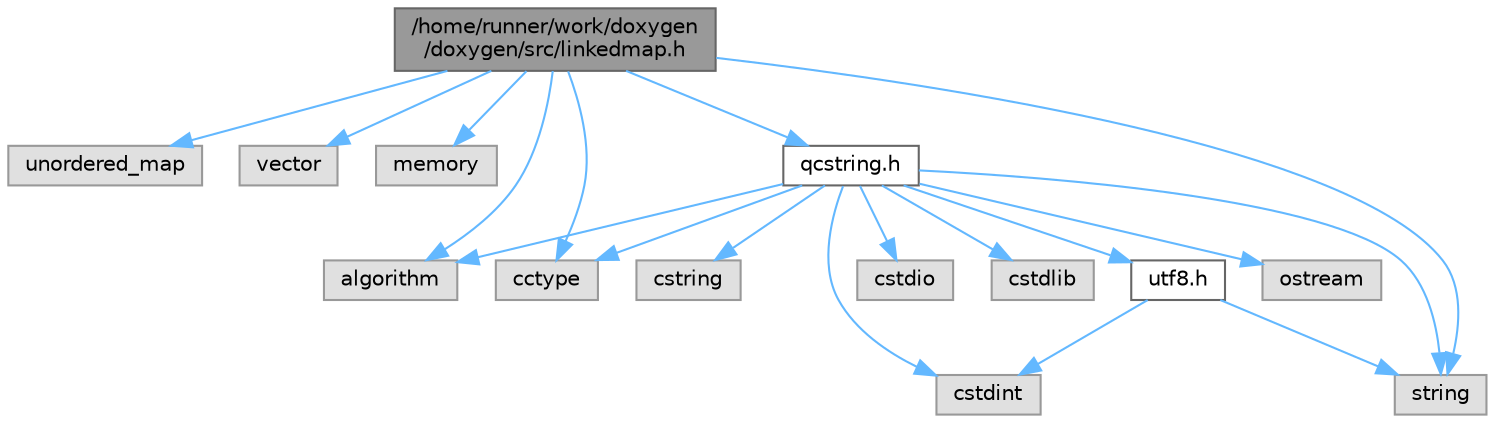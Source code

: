 digraph "/home/runner/work/doxygen/doxygen/src/linkedmap.h"
{
 // INTERACTIVE_SVG=YES
 // LATEX_PDF_SIZE
  bgcolor="transparent";
  edge [fontname=Helvetica,fontsize=10,labelfontname=Helvetica,labelfontsize=10];
  node [fontname=Helvetica,fontsize=10,shape=box,height=0.2,width=0.4];
  Node1 [id="Node000001",label="/home/runner/work/doxygen\l/doxygen/src/linkedmap.h",height=0.2,width=0.4,color="gray40", fillcolor="grey60", style="filled", fontcolor="black"];
  Node1 -> Node2 [id="edge1_Node000001_Node000002",color="steelblue1",style="solid"];
  Node2 [id="Node000002",label="unordered_map",height=0.2,width=0.4,color="grey60", fillcolor="#E0E0E0", style="filled"];
  Node1 -> Node3 [id="edge2_Node000001_Node000003",color="steelblue1",style="solid"];
  Node3 [id="Node000003",label="vector",height=0.2,width=0.4,color="grey60", fillcolor="#E0E0E0", style="filled"];
  Node1 -> Node4 [id="edge3_Node000001_Node000004",color="steelblue1",style="solid"];
  Node4 [id="Node000004",label="memory",height=0.2,width=0.4,color="grey60", fillcolor="#E0E0E0", style="filled"];
  Node1 -> Node5 [id="edge4_Node000001_Node000005",color="steelblue1",style="solid"];
  Node5 [id="Node000005",label="string",height=0.2,width=0.4,color="grey60", fillcolor="#E0E0E0", style="filled"];
  Node1 -> Node6 [id="edge5_Node000001_Node000006",color="steelblue1",style="solid"];
  Node6 [id="Node000006",label="algorithm",height=0.2,width=0.4,color="grey60", fillcolor="#E0E0E0", style="filled"];
  Node1 -> Node7 [id="edge6_Node000001_Node000007",color="steelblue1",style="solid"];
  Node7 [id="Node000007",label="cctype",height=0.2,width=0.4,color="grey60", fillcolor="#E0E0E0", style="filled"];
  Node1 -> Node8 [id="edge7_Node000001_Node000008",color="steelblue1",style="solid"];
  Node8 [id="Node000008",label="qcstring.h",height=0.2,width=0.4,color="grey40", fillcolor="white", style="filled",URL="$d7/d5c/qcstring_8h.html",tooltip=" "];
  Node8 -> Node5 [id="edge8_Node000008_Node000005",color="steelblue1",style="solid"];
  Node8 -> Node6 [id="edge9_Node000008_Node000006",color="steelblue1",style="solid"];
  Node8 -> Node7 [id="edge10_Node000008_Node000007",color="steelblue1",style="solid"];
  Node8 -> Node9 [id="edge11_Node000008_Node000009",color="steelblue1",style="solid"];
  Node9 [id="Node000009",label="cstring",height=0.2,width=0.4,color="grey60", fillcolor="#E0E0E0", style="filled"];
  Node8 -> Node10 [id="edge12_Node000008_Node000010",color="steelblue1",style="solid"];
  Node10 [id="Node000010",label="cstdio",height=0.2,width=0.4,color="grey60", fillcolor="#E0E0E0", style="filled"];
  Node8 -> Node11 [id="edge13_Node000008_Node000011",color="steelblue1",style="solid"];
  Node11 [id="Node000011",label="cstdlib",height=0.2,width=0.4,color="grey60", fillcolor="#E0E0E0", style="filled"];
  Node8 -> Node12 [id="edge14_Node000008_Node000012",color="steelblue1",style="solid"];
  Node12 [id="Node000012",label="cstdint",height=0.2,width=0.4,color="grey60", fillcolor="#E0E0E0", style="filled"];
  Node8 -> Node13 [id="edge15_Node000008_Node000013",color="steelblue1",style="solid"];
  Node13 [id="Node000013",label="ostream",height=0.2,width=0.4,color="grey60", fillcolor="#E0E0E0", style="filled"];
  Node8 -> Node14 [id="edge16_Node000008_Node000014",color="steelblue1",style="solid"];
  Node14 [id="Node000014",label="utf8.h",height=0.2,width=0.4,color="grey40", fillcolor="white", style="filled",URL="$db/d7c/utf8_8h.html",tooltip="Various UTF8 related helper functions."];
  Node14 -> Node12 [id="edge17_Node000014_Node000012",color="steelblue1",style="solid"];
  Node14 -> Node5 [id="edge18_Node000014_Node000005",color="steelblue1",style="solid"];
}
